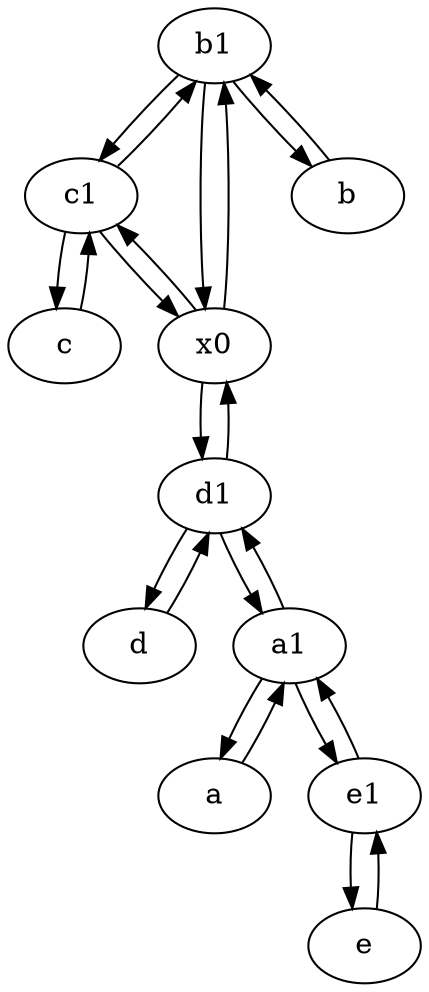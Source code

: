 digraph  {
	b1 [pos="45,20!"];
	a [pos="40,10!"];
	d [pos="20,30!"];
	c [pos="20,10!"];
	c1 [pos="30,15!"];
	e1 [pos="25,45!"];
	a1 [pos="40,15!"];
	x0;
	e [pos="30,50!"];
	b [pos="50,20!"];
	d1 [pos="25,30!"];
	e1 -> a1;
	d1 -> d;
	e -> e1;
	a1 -> d1;
	x0 -> b1;
	d1 -> x0;
	e1 -> e;
	c -> c1;
	b1 -> b;
	a1 -> a;
	x0 -> d1;
	c1 -> x0;
	c1 -> b1;
	a1 -> e1;
	d -> d1;
	d1 -> a1;
	c1 -> c;
	x0 -> c1;
	b1 -> c1;
	b1 -> x0;
	a -> a1;
	b -> b1;

	}
